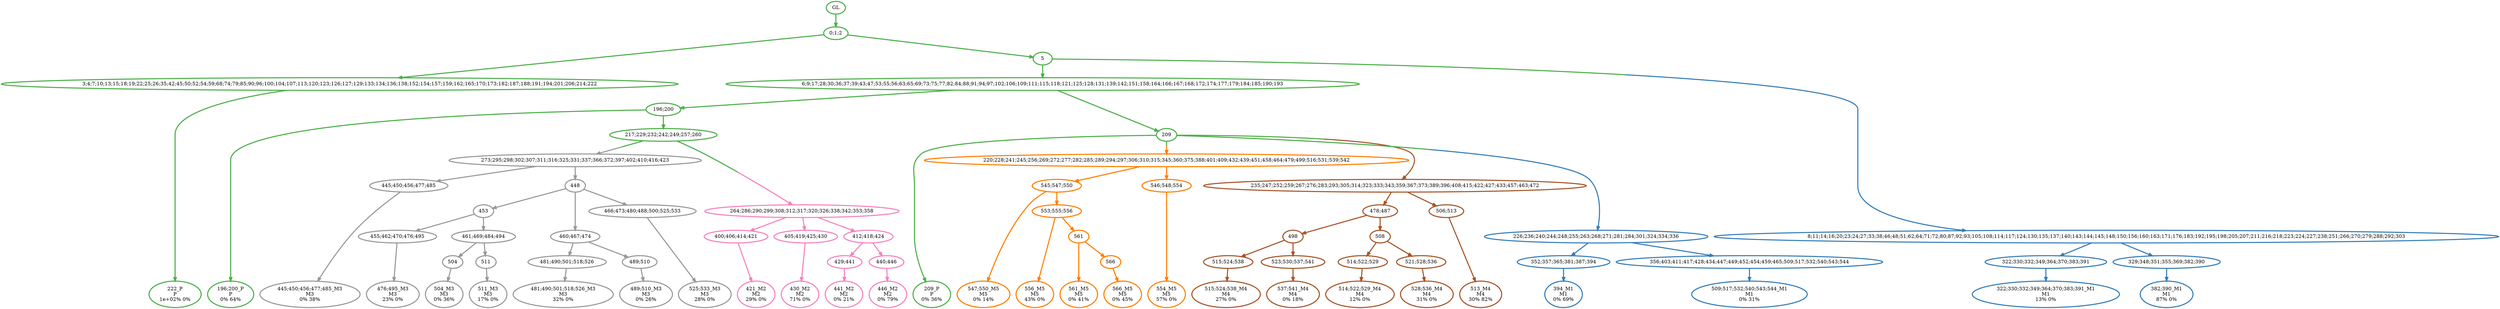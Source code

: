 digraph T {
	{
		rank=same
		71 [penwidth=3,colorscheme=set19,color=3,label="222_P\nP\n1e+02% 0%"]
		67 [penwidth=3,colorscheme=set19,color=3,label="196;200_P\nP\n0% 64%"]
		65 [penwidth=3,colorscheme=set19,color=3,label="209_P\nP\n0% 36%"]
		63 [penwidth=3,colorscheme=set19,color=2,label="394_M1\nM1\n0% 69%"]
		61 [penwidth=3,colorscheme=set19,color=2,label="509;517;532;540;543;544_M1\nM1\n0% 31%"]
		59 [penwidth=3,colorscheme=set19,color=2,label="322;330;332;349;364;370;383;391_M1\nM1\n13% 0%"]
		57 [penwidth=3,colorscheme=set19,color=2,label="382;390_M1\nM1\n87% 0%"]
		54 [penwidth=3,colorscheme=set19,color=8,label="421_M2\nM2\n29% 0%"]
		52 [penwidth=3,colorscheme=set19,color=8,label="430_M2\nM2\n71% 0%"]
		49 [penwidth=3,colorscheme=set19,color=8,label="441_M2\nM2\n0% 21%"]
		47 [penwidth=3,colorscheme=set19,color=8,label="446_M2\nM2\n0% 79%"]
		45 [penwidth=3,colorscheme=set19,color=9,label="445;450;456;477;485_M3\nM3\n0% 38%"]
		41 [penwidth=3,colorscheme=set19,color=9,label="476;495_M3\nM3\n23% 0%"]
		38 [penwidth=3,colorscheme=set19,color=9,label="504_M3\nM3\n0% 36%"]
		36 [penwidth=3,colorscheme=set19,color=9,label="511_M3\nM3\n17% 0%"]
		33 [penwidth=3,colorscheme=set19,color=9,label="481;490;501;518;526_M3\nM3\n32% 0%"]
		31 [penwidth=3,colorscheme=set19,color=9,label="489;510_M3\nM3\n0% 26%"]
		29 [penwidth=3,colorscheme=set19,color=9,label="525;533_M3\nM3\n28% 0%"]
		25 [penwidth=3,colorscheme=set19,color=7,label="515;524;538_M4\nM4\n27% 0%"]
		23 [penwidth=3,colorscheme=set19,color=7,label="537;541_M4\nM4\n0% 18%"]
		20 [penwidth=3,colorscheme=set19,color=7,label="514;522;529_M4\nM4\n12% 0%"]
		18 [penwidth=3,colorscheme=set19,color=7,label="528;536_M4\nM4\n31% 0%"]
		16 [penwidth=3,colorscheme=set19,color=7,label="513_M4\nM4\n30% 82%"]
		14 [penwidth=3,colorscheme=set19,color=5,label="547;550_M5\nM5\n0% 14%"]
		12 [penwidth=3,colorscheme=set19,color=5,label="556_M5\nM5\n43% 0%"]
		10 [penwidth=3,colorscheme=set19,color=5,label="561_M5\nM5\n0% 41%"]
		8 [penwidth=3,colorscheme=set19,color=5,label="566_M5\nM5\n0% 45%"]
		6 [penwidth=3,colorscheme=set19,color=5,label="554_M5\nM5\n57% 0%"]
	}
	74 [penwidth=3,colorscheme=set19,color=3,label="GL"]
	73 [penwidth=3,colorscheme=set19,color=3,label="0;1;2"]
	72 [penwidth=3,colorscheme=set19,color=3,label="3;4;7;10;13;15;18;19;22;25;26;35;42;45;50;52;54;59;68;74;79;85;90;96;100;104;107;113;120;123;126;127;129;133;134;136;138;152;154;157;159;162;165;170;173;182;187;188;191;194;201;206;214;222"]
	70 [penwidth=3,colorscheme=set19,color=3,label="5"]
	69 [penwidth=3,colorscheme=set19,color=3,label="6;9;17;28;30;36;37;39;43;47;53;55;56;63;65;69;73;75;77;82;84;88;91;94;97;102;106;109;111;115;118;121;125;128;131;139;142;151;158;164;166;167;168;172;174;177;179;184;185;190;193"]
	68 [penwidth=3,colorscheme=set19,color=3,label="196;200"]
	66 [penwidth=3,colorscheme=set19,color=3,label="209"]
	64 [penwidth=3,colorscheme=set19,color=2,label="352;357;365;381;387;394"]
	62 [penwidth=3,colorscheme=set19,color=2,label="356;403;411;417;428;434;447;449;452;454;459;465;509;517;532;540;543;544"]
	60 [penwidth=3,colorscheme=set19,color=2,label="322;330;332;349;364;370;383;391"]
	58 [penwidth=3,colorscheme=set19,color=2,label="329;348;351;355;369;382;390"]
	56 [penwidth=3,colorscheme=set19,color=3,label="217;229;232;242;249;257;260"]
	55 [penwidth=3,colorscheme=set19,color=8,label="400;406;414;421"]
	53 [penwidth=3,colorscheme=set19,color=8,label="405;419;425;430"]
	51 [penwidth=3,colorscheme=set19,color=8,label="412;418;424"]
	50 [penwidth=3,colorscheme=set19,color=8,label="429;441"]
	48 [penwidth=3,colorscheme=set19,color=8,label="440;446"]
	46 [penwidth=3,colorscheme=set19,color=9,label="445;450;456;477;485"]
	44 [penwidth=3,colorscheme=set19,color=9,label="448"]
	43 [penwidth=3,colorscheme=set19,color=9,label="453"]
	42 [penwidth=3,colorscheme=set19,color=9,label="455;462;470;476;495"]
	40 [penwidth=3,colorscheme=set19,color=9,label="461;469;484;494"]
	39 [penwidth=3,colorscheme=set19,color=9,label="504"]
	37 [penwidth=3,colorscheme=set19,color=9,label="511"]
	35 [penwidth=3,colorscheme=set19,color=9,label="460;467;474"]
	34 [penwidth=3,colorscheme=set19,color=9,label="481;490;501;518;526"]
	32 [penwidth=3,colorscheme=set19,color=9,label="489;510"]
	30 [penwidth=3,colorscheme=set19,color=9,label="466;473;480;488;500;525;533"]
	28 [penwidth=3,colorscheme=set19,color=7,label="478;487"]
	27 [penwidth=3,colorscheme=set19,color=7,label="498"]
	26 [penwidth=3,colorscheme=set19,color=7,label="515;524;538"]
	24 [penwidth=3,colorscheme=set19,color=7,label="523;530;537;541"]
	22 [penwidth=3,colorscheme=set19,color=7,label="508"]
	21 [penwidth=3,colorscheme=set19,color=7,label="514;522;529"]
	19 [penwidth=3,colorscheme=set19,color=7,label="521;528;536"]
	17 [penwidth=3,colorscheme=set19,color=7,label="506;513"]
	15 [penwidth=3,colorscheme=set19,color=5,label="545;547;550"]
	13 [penwidth=3,colorscheme=set19,color=5,label="553;555;556"]
	11 [penwidth=3,colorscheme=set19,color=5,label="561"]
	9 [penwidth=3,colorscheme=set19,color=5,label="566"]
	7 [penwidth=3,colorscheme=set19,color=5,label="546;548;554"]
	5 [penwidth=3,colorscheme=set19,color=5,label="220;228;241;245;256;269;272;277;282;285;289;294;297;306;310;315;345;360;375;388;401;409;432;439;451;458;464;479;499;516;531;539;542"]
	4 [penwidth=3,colorscheme=set19,color=7,label="235;247;252;259;267;276;283;293;305;314;323;333;343;359;367;373;389;396;408;415;422;427;433;457;463;472"]
	3 [penwidth=3,colorscheme=set19,color=9,label="273;295;298;302;307;311;316;325;331;337;366;372;397;402;410;416;423"]
	2 [penwidth=3,colorscheme=set19,color=8,label="264;286;290;299;308;312;317;320;326;338;342;353;358"]
	1 [penwidth=3,colorscheme=set19,color=2,label="226;236;240;244;248;255;263;268;271;281;284;301;324;334;336"]
	0 [penwidth=3,colorscheme=set19,color=2,label="8;11;14;16;20;23;24;27;33;38;46;48;51;62;64;71;72;80;87;92;93;105;108;114;117;124;130;135;137;140;143;144;145;148;150;156;160;163;171;176;183;192;195;198;205;207;211;216;218;223;224;227;238;251;266;270;279;288;292;303"]
	74 -> 73 [penwidth=3,colorscheme=set19,color=3]
	73 -> 70 [penwidth=3,colorscheme=set19,color=3]
	73 -> 72 [penwidth=3,colorscheme=set19,color=3]
	72 -> 71 [penwidth=3,colorscheme=set19,color=3]
	70 -> 69 [penwidth=3,colorscheme=set19,color=3]
	70 -> 0 [penwidth=3,colorscheme=set19,color="3;0.5:2"]
	69 -> 68 [penwidth=3,colorscheme=set19,color=3]
	69 -> 66 [penwidth=3,colorscheme=set19,color=3]
	68 -> 67 [penwidth=3,colorscheme=set19,color=3]
	68 -> 56 [penwidth=3,colorscheme=set19,color=3]
	66 -> 65 [penwidth=3,colorscheme=set19,color=3]
	66 -> 5 [penwidth=3,colorscheme=set19,color="3;0.5:5"]
	66 -> 4 [penwidth=3,colorscheme=set19,color="3;0.5:7"]
	66 -> 1 [penwidth=3,colorscheme=set19,color="3;0.5:2"]
	64 -> 63 [penwidth=3,colorscheme=set19,color=2]
	62 -> 61 [penwidth=3,colorscheme=set19,color=2]
	60 -> 59 [penwidth=3,colorscheme=set19,color=2]
	58 -> 57 [penwidth=3,colorscheme=set19,color=2]
	56 -> 3 [penwidth=3,colorscheme=set19,color="3;0.5:9"]
	56 -> 2 [penwidth=3,colorscheme=set19,color="3;0.5:8"]
	55 -> 54 [penwidth=3,colorscheme=set19,color=8]
	53 -> 52 [penwidth=3,colorscheme=set19,color=8]
	51 -> 48 [penwidth=3,colorscheme=set19,color=8]
	51 -> 50 [penwidth=3,colorscheme=set19,color=8]
	50 -> 49 [penwidth=3,colorscheme=set19,color=8]
	48 -> 47 [penwidth=3,colorscheme=set19,color=8]
	46 -> 45 [penwidth=3,colorscheme=set19,color=9]
	44 -> 43 [penwidth=3,colorscheme=set19,color=9]
	44 -> 30 [penwidth=3,colorscheme=set19,color=9]
	44 -> 35 [penwidth=3,colorscheme=set19,color=9]
	43 -> 40 [penwidth=3,colorscheme=set19,color=9]
	43 -> 42 [penwidth=3,colorscheme=set19,color=9]
	42 -> 41 [penwidth=3,colorscheme=set19,color=9]
	40 -> 39 [penwidth=3,colorscheme=set19,color=9]
	40 -> 37 [penwidth=3,colorscheme=set19,color=9]
	39 -> 38 [penwidth=3,colorscheme=set19,color=9]
	37 -> 36 [penwidth=3,colorscheme=set19,color=9]
	35 -> 34 [penwidth=3,colorscheme=set19,color=9]
	35 -> 32 [penwidth=3,colorscheme=set19,color=9]
	34 -> 33 [penwidth=3,colorscheme=set19,color=9]
	32 -> 31 [penwidth=3,colorscheme=set19,color=9]
	30 -> 29 [penwidth=3,colorscheme=set19,color=9]
	28 -> 27 [penwidth=3,colorscheme=set19,color=7]
	28 -> 22 [penwidth=3,colorscheme=set19,color=7]
	27 -> 26 [penwidth=3,colorscheme=set19,color=7]
	27 -> 24 [penwidth=3,colorscheme=set19,color=7]
	26 -> 25 [penwidth=3,colorscheme=set19,color=7]
	24 -> 23 [penwidth=3,colorscheme=set19,color=7]
	22 -> 21 [penwidth=3,colorscheme=set19,color=7]
	22 -> 19 [penwidth=3,colorscheme=set19,color=7]
	21 -> 20 [penwidth=3,colorscheme=set19,color=7]
	19 -> 18 [penwidth=3,colorscheme=set19,color=7]
	17 -> 16 [penwidth=3,colorscheme=set19,color=7]
	15 -> 14 [penwidth=3,colorscheme=set19,color=5]
	15 -> 13 [penwidth=3,colorscheme=set19,color=5]
	13 -> 12 [penwidth=3,colorscheme=set19,color=5]
	13 -> 11 [penwidth=3,colorscheme=set19,color=5]
	11 -> 10 [penwidth=3,colorscheme=set19,color=5]
	11 -> 9 [penwidth=3,colorscheme=set19,color=5]
	9 -> 8 [penwidth=3,colorscheme=set19,color=5]
	7 -> 6 [penwidth=3,colorscheme=set19,color=5]
	5 -> 15 [penwidth=3,colorscheme=set19,color=5]
	5 -> 7 [penwidth=3,colorscheme=set19,color=5]
	4 -> 28 [penwidth=3,colorscheme=set19,color=7]
	4 -> 17 [penwidth=3,colorscheme=set19,color=7]
	3 -> 46 [penwidth=3,colorscheme=set19,color=9]
	3 -> 44 [penwidth=3,colorscheme=set19,color=9]
	2 -> 55 [penwidth=3,colorscheme=set19,color=8]
	2 -> 53 [penwidth=3,colorscheme=set19,color=8]
	2 -> 51 [penwidth=3,colorscheme=set19,color=8]
	1 -> 64 [penwidth=3,colorscheme=set19,color=2]
	1 -> 62 [penwidth=3,colorscheme=set19,color=2]
	0 -> 60 [penwidth=3,colorscheme=set19,color=2]
	0 -> 58 [penwidth=3,colorscheme=set19,color=2]
}
